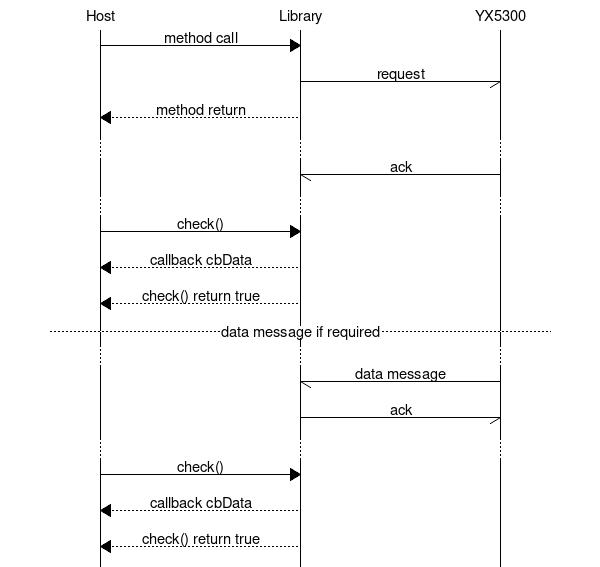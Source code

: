 msc
{
  Host,Library,YX5300;
  
  Host=>Library [label="method call"];
  Library->YX5300 [label=request];
  Host<<Library [label="method return"];
  ...;
  Library<-YX5300 [label=ack];
  ...;
  Host=>Library [label="check()"];
  Host<<Library [label="callback cbData"];
  Host<<Library [label="check() return true"];
  --- [label="data message if required"];
  ...;
  Library<-YX5300 [label="data message"];
  Library->YX5300 [label=ack];
  ...;
  Host=>Library [label="check()"];
  Host<<Library [label="callback cbData"];
  Host<<Library [label="check() return true"];
}
